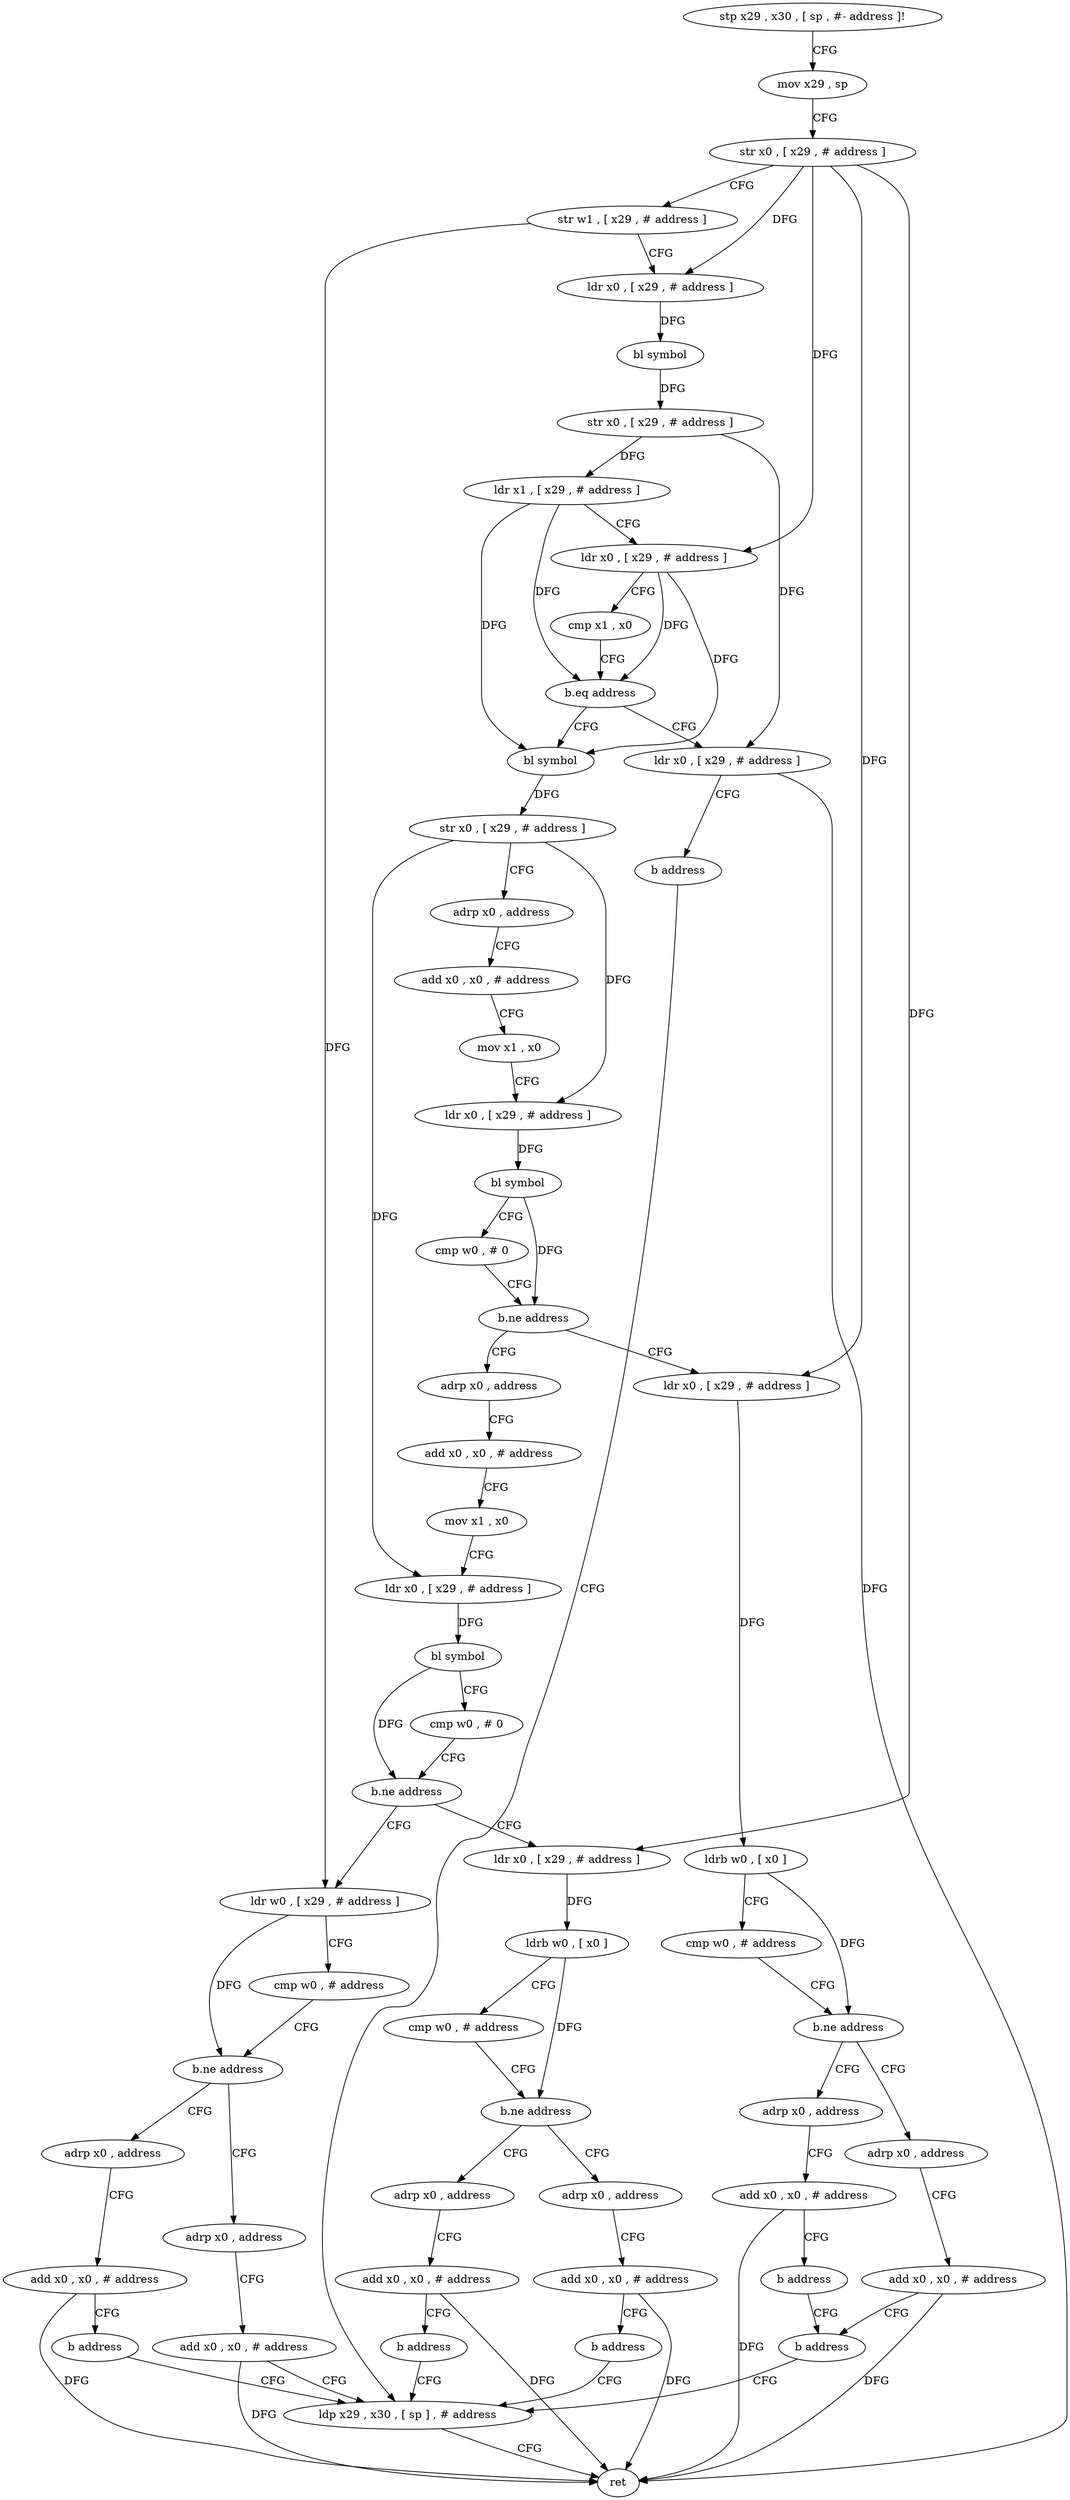 digraph "func" {
"283736" [label = "stp x29 , x30 , [ sp , #- address ]!" ]
"283740" [label = "mov x29 , sp" ]
"283744" [label = "str x0 , [ x29 , # address ]" ]
"283748" [label = "str w1 , [ x29 , # address ]" ]
"283752" [label = "ldr x0 , [ x29 , # address ]" ]
"283756" [label = "bl symbol" ]
"283760" [label = "str x0 , [ x29 , # address ]" ]
"283764" [label = "ldr x1 , [ x29 , # address ]" ]
"283768" [label = "ldr x0 , [ x29 , # address ]" ]
"283772" [label = "cmp x1 , x0" ]
"283776" [label = "b.eq address" ]
"283788" [label = "bl symbol" ]
"283780" [label = "ldr x0 , [ x29 , # address ]" ]
"283792" [label = "str x0 , [ x29 , # address ]" ]
"283796" [label = "adrp x0 , address" ]
"283800" [label = "add x0 , x0 , # address" ]
"283804" [label = "mov x1 , x0" ]
"283808" [label = "ldr x0 , [ x29 , # address ]" ]
"283812" [label = "bl symbol" ]
"283816" [label = "cmp w0 , # 0" ]
"283820" [label = "b.ne address" ]
"283864" [label = "adrp x0 , address" ]
"283824" [label = "ldr x0 , [ x29 , # address ]" ]
"283784" [label = "b address" ]
"283964" [label = "ldp x29 , x30 , [ sp ] , # address" ]
"283868" [label = "add x0 , x0 , # address" ]
"283872" [label = "mov x1 , x0" ]
"283876" [label = "ldr x0 , [ x29 , # address ]" ]
"283880" [label = "bl symbol" ]
"283884" [label = "cmp w0 , # 0" ]
"283888" [label = "b.ne address" ]
"283932" [label = "ldr w0 , [ x29 , # address ]" ]
"283892" [label = "ldr x0 , [ x29 , # address ]" ]
"283828" [label = "ldrb w0 , [ x0 ]" ]
"283832" [label = "cmp w0 , # address" ]
"283836" [label = "b.ne address" ]
"283852" [label = "adrp x0 , address" ]
"283840" [label = "adrp x0 , address" ]
"283968" [label = "ret" ]
"283936" [label = "cmp w0 , # address" ]
"283940" [label = "b.ne address" ]
"283956" [label = "adrp x0 , address" ]
"283944" [label = "adrp x0 , address" ]
"283896" [label = "ldrb w0 , [ x0 ]" ]
"283900" [label = "cmp w0 , # address" ]
"283904" [label = "b.ne address" ]
"283920" [label = "adrp x0 , address" ]
"283908" [label = "adrp x0 , address" ]
"283856" [label = "add x0 , x0 , # address" ]
"283860" [label = "b address" ]
"283844" [label = "add x0 , x0 , # address" ]
"283848" [label = "b address" ]
"283960" [label = "add x0 , x0 , # address" ]
"283948" [label = "add x0 , x0 , # address" ]
"283952" [label = "b address" ]
"283924" [label = "add x0 , x0 , # address" ]
"283928" [label = "b address" ]
"283912" [label = "add x0 , x0 , # address" ]
"283916" [label = "b address" ]
"283736" -> "283740" [ label = "CFG" ]
"283740" -> "283744" [ label = "CFG" ]
"283744" -> "283748" [ label = "CFG" ]
"283744" -> "283752" [ label = "DFG" ]
"283744" -> "283768" [ label = "DFG" ]
"283744" -> "283824" [ label = "DFG" ]
"283744" -> "283892" [ label = "DFG" ]
"283748" -> "283752" [ label = "CFG" ]
"283748" -> "283932" [ label = "DFG" ]
"283752" -> "283756" [ label = "DFG" ]
"283756" -> "283760" [ label = "DFG" ]
"283760" -> "283764" [ label = "DFG" ]
"283760" -> "283780" [ label = "DFG" ]
"283764" -> "283768" [ label = "CFG" ]
"283764" -> "283776" [ label = "DFG" ]
"283764" -> "283788" [ label = "DFG" ]
"283768" -> "283772" [ label = "CFG" ]
"283768" -> "283776" [ label = "DFG" ]
"283768" -> "283788" [ label = "DFG" ]
"283772" -> "283776" [ label = "CFG" ]
"283776" -> "283788" [ label = "CFG" ]
"283776" -> "283780" [ label = "CFG" ]
"283788" -> "283792" [ label = "DFG" ]
"283780" -> "283784" [ label = "CFG" ]
"283780" -> "283968" [ label = "DFG" ]
"283792" -> "283796" [ label = "CFG" ]
"283792" -> "283808" [ label = "DFG" ]
"283792" -> "283876" [ label = "DFG" ]
"283796" -> "283800" [ label = "CFG" ]
"283800" -> "283804" [ label = "CFG" ]
"283804" -> "283808" [ label = "CFG" ]
"283808" -> "283812" [ label = "DFG" ]
"283812" -> "283816" [ label = "CFG" ]
"283812" -> "283820" [ label = "DFG" ]
"283816" -> "283820" [ label = "CFG" ]
"283820" -> "283864" [ label = "CFG" ]
"283820" -> "283824" [ label = "CFG" ]
"283864" -> "283868" [ label = "CFG" ]
"283824" -> "283828" [ label = "DFG" ]
"283784" -> "283964" [ label = "CFG" ]
"283964" -> "283968" [ label = "CFG" ]
"283868" -> "283872" [ label = "CFG" ]
"283872" -> "283876" [ label = "CFG" ]
"283876" -> "283880" [ label = "DFG" ]
"283880" -> "283884" [ label = "CFG" ]
"283880" -> "283888" [ label = "DFG" ]
"283884" -> "283888" [ label = "CFG" ]
"283888" -> "283932" [ label = "CFG" ]
"283888" -> "283892" [ label = "CFG" ]
"283932" -> "283936" [ label = "CFG" ]
"283932" -> "283940" [ label = "DFG" ]
"283892" -> "283896" [ label = "DFG" ]
"283828" -> "283832" [ label = "CFG" ]
"283828" -> "283836" [ label = "DFG" ]
"283832" -> "283836" [ label = "CFG" ]
"283836" -> "283852" [ label = "CFG" ]
"283836" -> "283840" [ label = "CFG" ]
"283852" -> "283856" [ label = "CFG" ]
"283840" -> "283844" [ label = "CFG" ]
"283936" -> "283940" [ label = "CFG" ]
"283940" -> "283956" [ label = "CFG" ]
"283940" -> "283944" [ label = "CFG" ]
"283956" -> "283960" [ label = "CFG" ]
"283944" -> "283948" [ label = "CFG" ]
"283896" -> "283900" [ label = "CFG" ]
"283896" -> "283904" [ label = "DFG" ]
"283900" -> "283904" [ label = "CFG" ]
"283904" -> "283920" [ label = "CFG" ]
"283904" -> "283908" [ label = "CFG" ]
"283920" -> "283924" [ label = "CFG" ]
"283908" -> "283912" [ label = "CFG" ]
"283856" -> "283860" [ label = "CFG" ]
"283856" -> "283968" [ label = "DFG" ]
"283860" -> "283964" [ label = "CFG" ]
"283844" -> "283848" [ label = "CFG" ]
"283844" -> "283968" [ label = "DFG" ]
"283848" -> "283860" [ label = "CFG" ]
"283960" -> "283964" [ label = "CFG" ]
"283960" -> "283968" [ label = "DFG" ]
"283948" -> "283952" [ label = "CFG" ]
"283948" -> "283968" [ label = "DFG" ]
"283952" -> "283964" [ label = "CFG" ]
"283924" -> "283928" [ label = "CFG" ]
"283924" -> "283968" [ label = "DFG" ]
"283928" -> "283964" [ label = "CFG" ]
"283912" -> "283916" [ label = "CFG" ]
"283912" -> "283968" [ label = "DFG" ]
"283916" -> "283964" [ label = "CFG" ]
}
